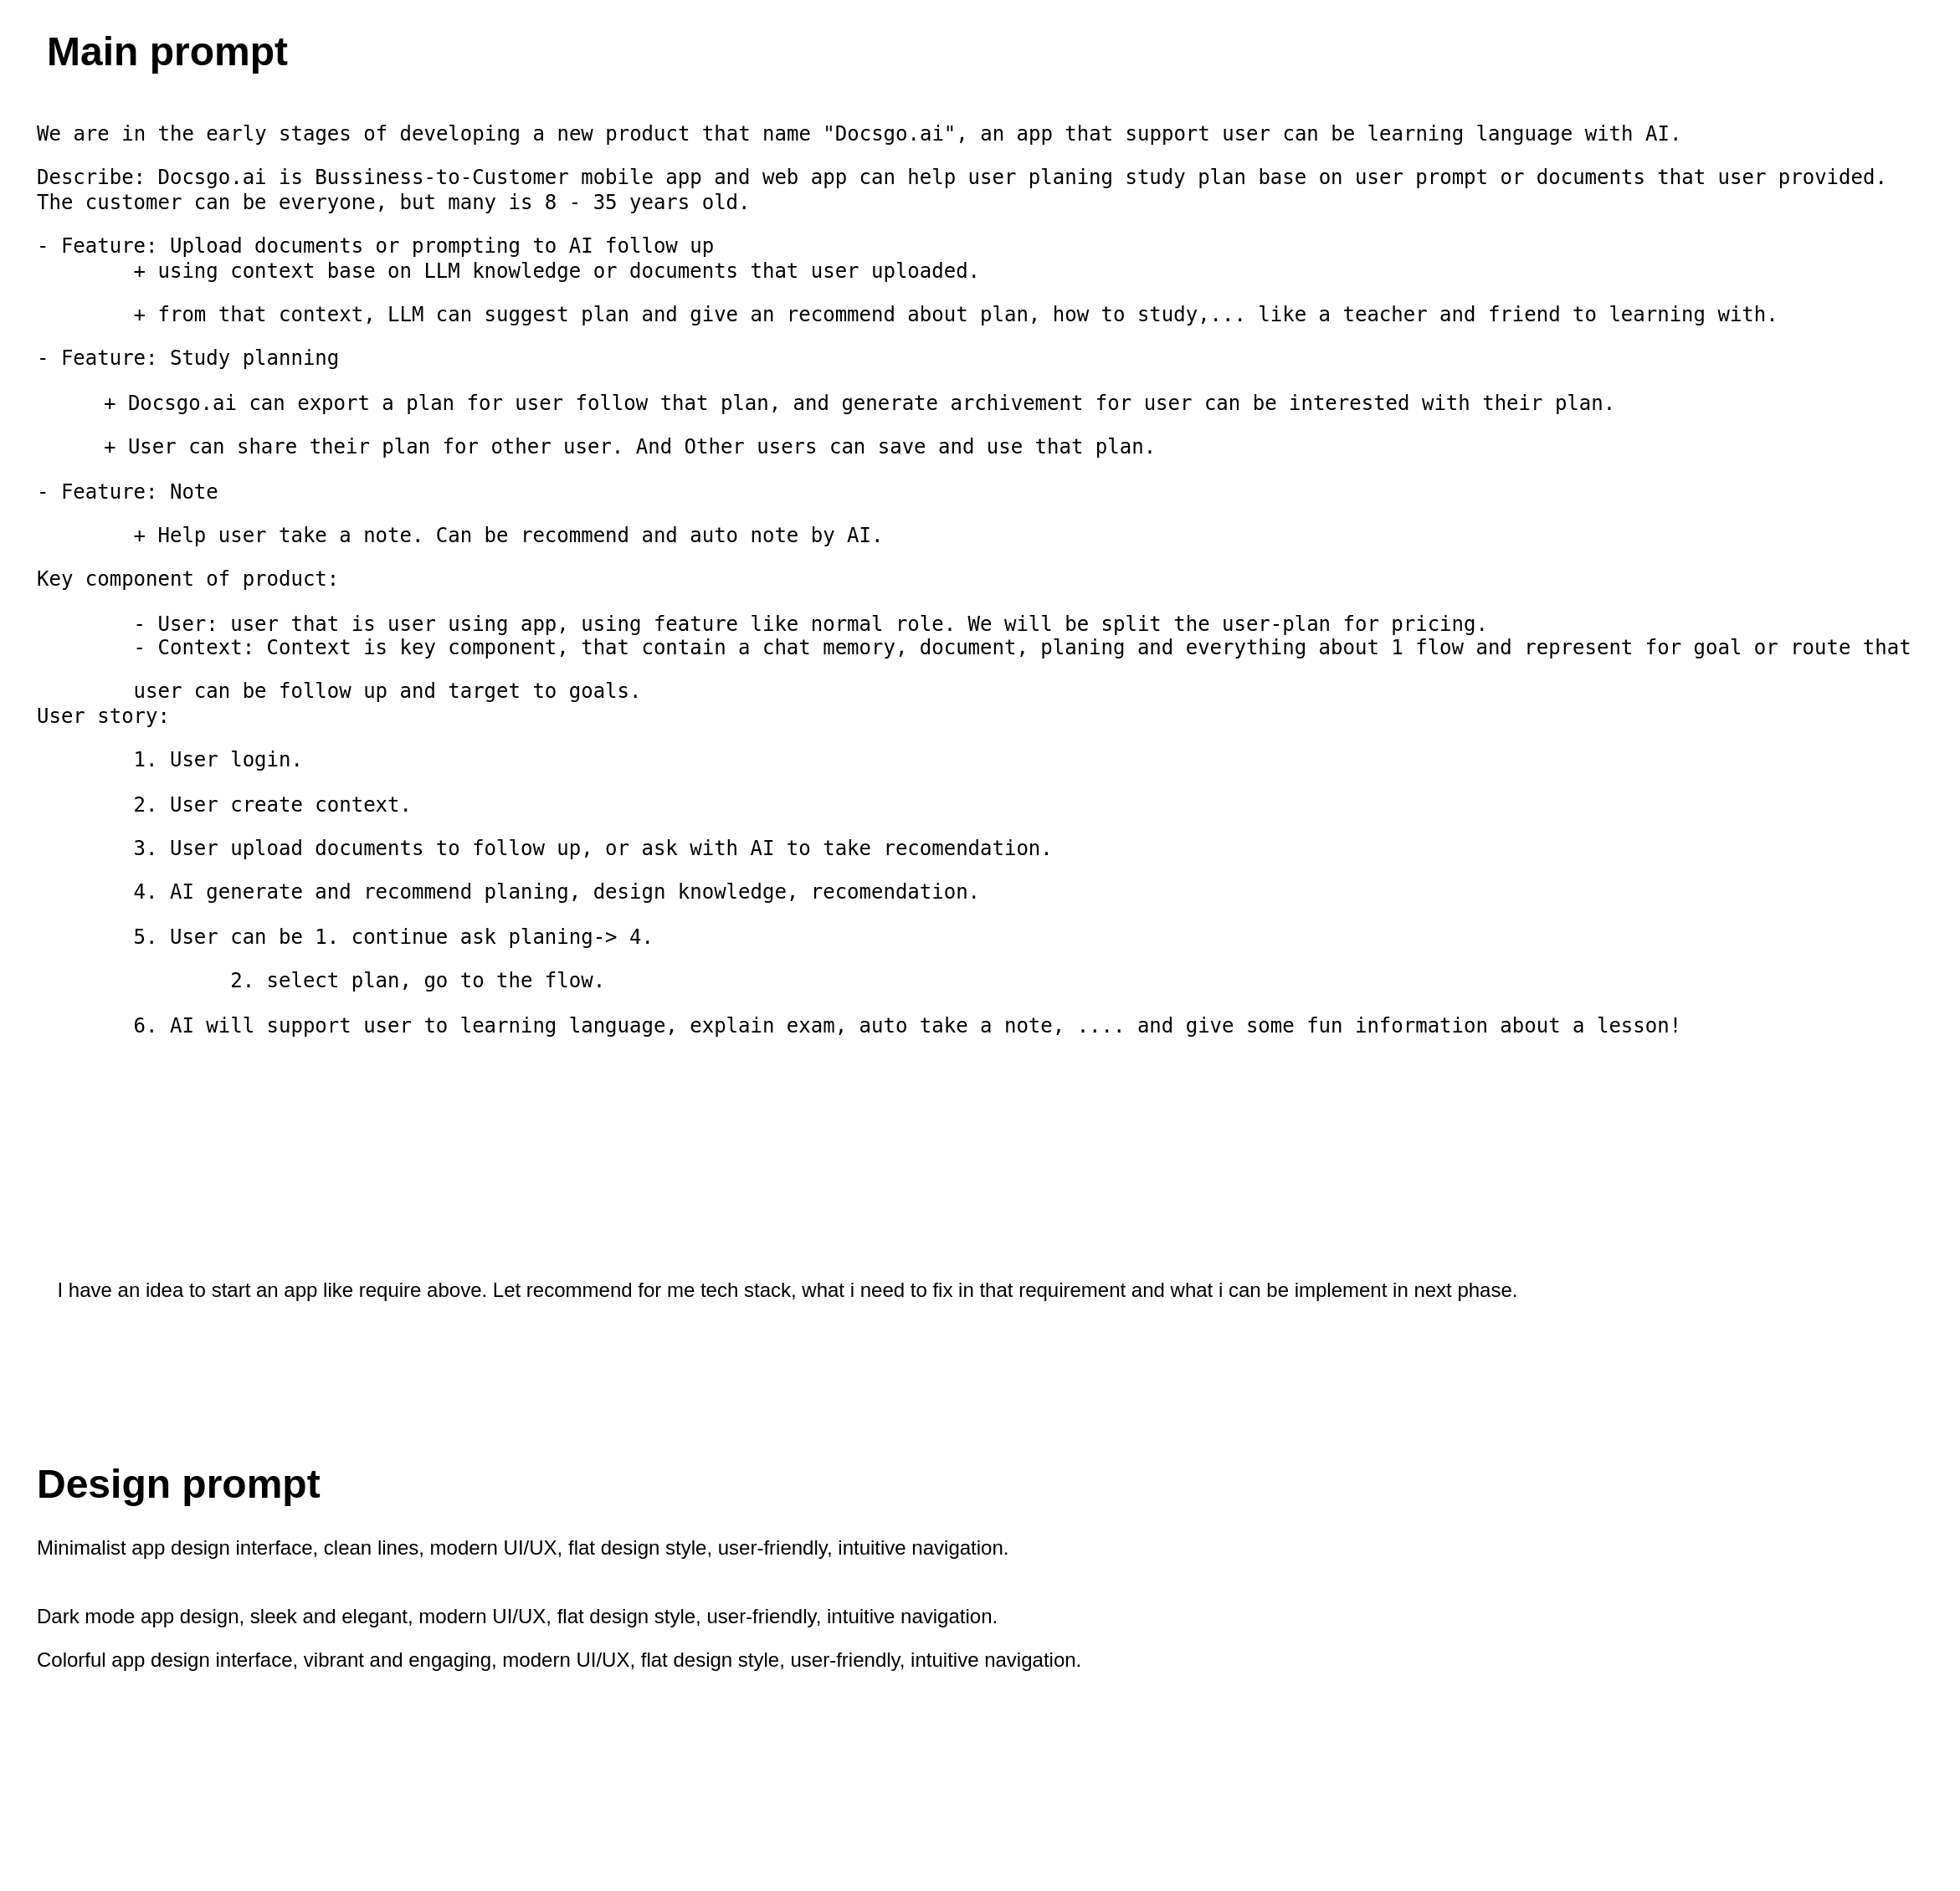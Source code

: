 <mxfile version="27.1.6">
  <diagram name="Page-1" id="bMk7YE4iufzichJusxMn">
    <mxGraphModel dx="3054" dy="832" grid="1" gridSize="10" guides="1" tooltips="1" connect="1" arrows="1" fold="1" page="1" pageScale="1" pageWidth="850" pageHeight="1100" math="0" shadow="0">
      <root>
        <mxCell id="0" />
        <mxCell id="1" parent="0" />
        <mxCell id="E24_1bioBRznkQB1SDZh-1" value="&lt;pre spellcheck=&quot;false&quot; class=&quot;language-plaintext skipProofing&quot;&gt;&lt;code&gt;​We&amp;nbsp;&lt;span class=&quot;hljs-keyword&quot;&gt;are&lt;/span&gt;&amp;nbsp;&lt;span class=&quot;hljs-keyword&quot;&gt;in&lt;/span&gt;&amp;nbsp;the&amp;nbsp;early&amp;nbsp;stages&amp;nbsp;&lt;span class=&quot;hljs-keyword&quot;&gt;of&lt;/span&gt;&amp;nbsp;developing&amp;nbsp;a&amp;nbsp;&lt;span class=&quot;hljs-keyword&quot;&gt;new&lt;/span&gt;&amp;nbsp;product&amp;nbsp;that&amp;nbsp;name&amp;nbsp;&quot;Docsgo.ai&quot;,&amp;nbsp;an&amp;nbsp;app&amp;nbsp;that&amp;nbsp;support&amp;nbsp;&lt;span class=&quot;hljs-keyword&quot;&gt;user&lt;/span&gt;&amp;nbsp;can&amp;nbsp;be&amp;nbsp;learning&amp;nbsp;&lt;span class=&quot;hljs-keyword&quot;&gt;language&lt;/span&gt;&amp;nbsp;&lt;span class=&quot;hljs-keyword&quot;&gt;with&lt;/span&gt;&amp;nbsp;AI.&amp;nbsp;&lt;/code&gt;&lt;/pre&gt;&lt;pre spellcheck=&quot;false&quot; class=&quot;language-plaintext skipProofing&quot;&gt;&lt;code&gt;Describe: Docsgo.ai&amp;nbsp;is Bussiness-to-Customer mobile app and web app can&amp;nbsp;help&amp;nbsp;&lt;span class=&quot;hljs-keyword&quot;&gt;user&lt;/span&gt;&amp;nbsp;planing&amp;nbsp;study&amp;nbsp;plan&amp;nbsp;base&amp;nbsp;&lt;span class=&quot;hljs-keyword&quot;&gt;on&lt;/span&gt;&amp;nbsp;&lt;span class=&quot;hljs-keyword&quot;&gt;user&lt;/span&gt;&amp;nbsp;prompt&amp;nbsp;&lt;span class=&quot;hljs-keyword&quot;&gt;or&lt;/span&gt;&amp;nbsp;documents&amp;nbsp;that&amp;nbsp;&lt;span class=&quot;hljs-keyword&quot;&gt;user&lt;/span&gt;&amp;nbsp;provided.&lt;br/&gt;The customer can be everyone, but many is 8 - 35 years old.&lt;/code&gt;&lt;/pre&gt;&lt;pre spellcheck=&quot;false&quot; class=&quot;language-plaintext skipProofing&quot;&gt;&lt;code&gt;- Feature: Upload documents or prompting to AI follow up&lt;br&gt;&lt;span style=&quot;white-space: pre;&quot;&gt;&#x9;&lt;/span&gt;+ using context base on LLM knowledge or documents that user uploaded.&lt;/code&gt;&lt;/pre&gt;&lt;pre spellcheck=&quot;false&quot; class=&quot;language-plaintext skipProofing&quot;&gt;&lt;span style=&quot;white-space: pre;&quot;&gt;&#x9;&lt;/span&gt;+ from that context, LLM can suggest plan and give an recommend about plan, how to study,... like a teacher and friend to learning with.  &lt;/pre&gt;&lt;pre spellcheck=&quot;false&quot; class=&quot;language-plaintext skipProofing&quot;&gt;&lt;code&gt;- Feature: Study planning&lt;/code&gt;&lt;/pre&gt;&lt;blockquote style=&quot;margin: 0 0 0 40px; border: none; padding: 0px;&quot;&gt;&lt;pre spellcheck=&quot;false&quot; class=&quot;language-plaintext skipProofing&quot;&gt;&lt;code&gt;&lt;pre spellcheck=&quot;false&quot; class=&quot;language-plaintext skipProofing&quot;&gt;&lt;code&gt;+ Docsgo.ai&amp;nbsp;can export a plan for user follow that plan, and generate archivement for user can be interested with their plan.&lt;/code&gt;&lt;/pre&gt;&lt;pre spellcheck=&quot;false&quot; class=&quot;language-plaintext skipProofing&quot;&gt;+ User can share their plan for other user. And Other users can save and use that plan.&lt;/pre&gt;&lt;/code&gt;&lt;/pre&gt;&lt;/blockquote&gt;&lt;pre spellcheck=&quot;false&quot; class=&quot;language-plaintext skipProofing&quot;&gt;- Feature: Note&lt;/pre&gt;&lt;pre spellcheck=&quot;false&quot; class=&quot;language-plaintext skipProofing&quot;&gt;&lt;span style=&quot;white-space: pre;&quot;&gt;&#x9;&lt;/span&gt;+ Help user take a note. Can be recommend and auto note by AI.&lt;br&gt;&lt;/pre&gt;&lt;pre spellcheck=&quot;false&quot; class=&quot;language-plaintext skipProofing&quot;&gt;Key component of product:&lt;/pre&gt;&lt;pre spellcheck=&quot;false&quot; class=&quot;language-plaintext skipProofing&quot;&gt; &lt;span style=&quot;white-space: pre;&quot;&gt;&#x9;&lt;/span&gt;- User: user that is user using app, using feature like normal role. We will be split the user-plan for pricing.&lt;br&gt;        - Context: Context is key component, that contain a chat memory, document, planing and everything about 1 flow and represent for goal or route that &lt;br&gt;&lt;/pre&gt;&lt;pre spellcheck=&quot;false&quot; class=&quot;language-plaintext skipProofing&quot;&gt;&lt;span style=&quot;white-space: pre;&quot;&gt;&#x9;&lt;/span&gt;user can be follow up and target to goals.&lt;br&gt;User story:&lt;/pre&gt;&lt;pre spellcheck=&quot;false&quot; class=&quot;language-plaintext skipProofing&quot;&gt;&lt;span style=&quot;white-space: pre;&quot;&gt;&#x9;&lt;/span&gt;1. User login.&lt;/pre&gt;&lt;pre spellcheck=&quot;false&quot; class=&quot;language-plaintext skipProofing&quot;&gt;&lt;span style=&quot;white-space: pre;&quot;&gt;&#x9;&lt;/span&gt;2. User create context.&lt;/pre&gt;&lt;pre spellcheck=&quot;false&quot; class=&quot;language-plaintext skipProofing&quot;&gt;&lt;span style=&quot;white-space: pre;&quot;&gt;&#x9;&lt;/span&gt;3. User upload documents to follow up, or ask with AI to take recomendation.&lt;/pre&gt;&lt;pre spellcheck=&quot;false&quot; class=&quot;language-plaintext skipProofing&quot;&gt;&lt;span style=&quot;white-space: pre;&quot;&gt;&#x9;&lt;/span&gt;4. AI generate and recommend planing, design knowledge, recomendation.&lt;/pre&gt;&lt;pre spellcheck=&quot;false&quot; class=&quot;language-plaintext skipProofing&quot;&gt;&lt;span style=&quot;white-space: pre;&quot;&gt;&#x9;&lt;/span&gt;5. User can be 1. continue ask planing-&amp;gt; 4. &lt;/pre&gt;&lt;pre spellcheck=&quot;false&quot; class=&quot;language-plaintext skipProofing&quot;&gt;&lt;span style=&quot;white-space: pre;&quot;&gt;&#x9;&lt;/span&gt;&lt;span style=&quot;white-space: pre;&quot;&gt;&#x9;&lt;/span&gt;2. select plan, go to the flow.&lt;/pre&gt;&lt;pre spellcheck=&quot;false&quot; class=&quot;language-plaintext skipProofing&quot;&gt;&lt;span style=&quot;white-space: pre;&quot;&gt;&#x9;&lt;/span&gt;6. AI will support user to learning language, explain exam, auto take a note, .... and give some fun information about a lesson!   &lt;/pre&gt;" style="text;html=1;align=left;verticalAlign=middle;resizable=0;points=[];autosize=1;strokeColor=none;fillColor=none;" vertex="1" parent="1">
          <mxGeometry x="-1250" y="290" width="1150" height="580" as="geometry" />
        </mxCell>
        <mxCell id="E24_1bioBRznkQB1SDZh-3" value="&lt;h1 style=&quot;margin-top: 0px;&quot;&gt;Design prompt&lt;/h1&gt;&lt;p&gt;&lt;span style=&quot;text-align: center; text-wrap: nowrap;&quot;&gt;Minimalist app design interface, clean lines, modern UI/UX, flat design style, user-friendly, intuitive navigation.&lt;/span&gt;&lt;/p&gt;&lt;p&gt;&lt;span style=&quot;text-align: center; text-wrap: nowrap;&quot;&gt;&lt;br&gt;&lt;/span&gt;Dark mode app design, sleek and elegant, modern UI/UX, flat design style, user-friendly, intuitive navigation.&lt;br&gt;&lt;/p&gt;&lt;p&gt;Colorful app design interface, vibrant and engaging, modern UI/UX, flat design style, user-friendly, intuitive navigation.&lt;br&gt;&lt;/p&gt;" style="text;html=1;whiteSpace=wrap;overflow=hidden;rounded=0;" vertex="1" parent="1">
          <mxGeometry x="-1250" y="1100" width="670" height="260" as="geometry" />
        </mxCell>
        <mxCell id="E24_1bioBRznkQB1SDZh-4" value="&lt;h1&gt;Main prompt&lt;/h1&gt;" style="text;html=1;align=center;verticalAlign=middle;whiteSpace=wrap;rounded=0;" vertex="1" parent="1">
          <mxGeometry x="-1270" y="250" width="200" height="30" as="geometry" />
        </mxCell>
        <mxCell id="E24_1bioBRznkQB1SDZh-5" value="I have an idea to start an app like require above. Let recommend for me tech stack, what i need to fix in that requirement and what i can be implement in next phase." style="text;html=1;align=center;verticalAlign=middle;resizable=0;points=[];autosize=1;strokeColor=none;fillColor=none;" vertex="1" parent="1">
          <mxGeometry x="-1250" y="990" width="900" height="30" as="geometry" />
        </mxCell>
      </root>
    </mxGraphModel>
  </diagram>
</mxfile>
